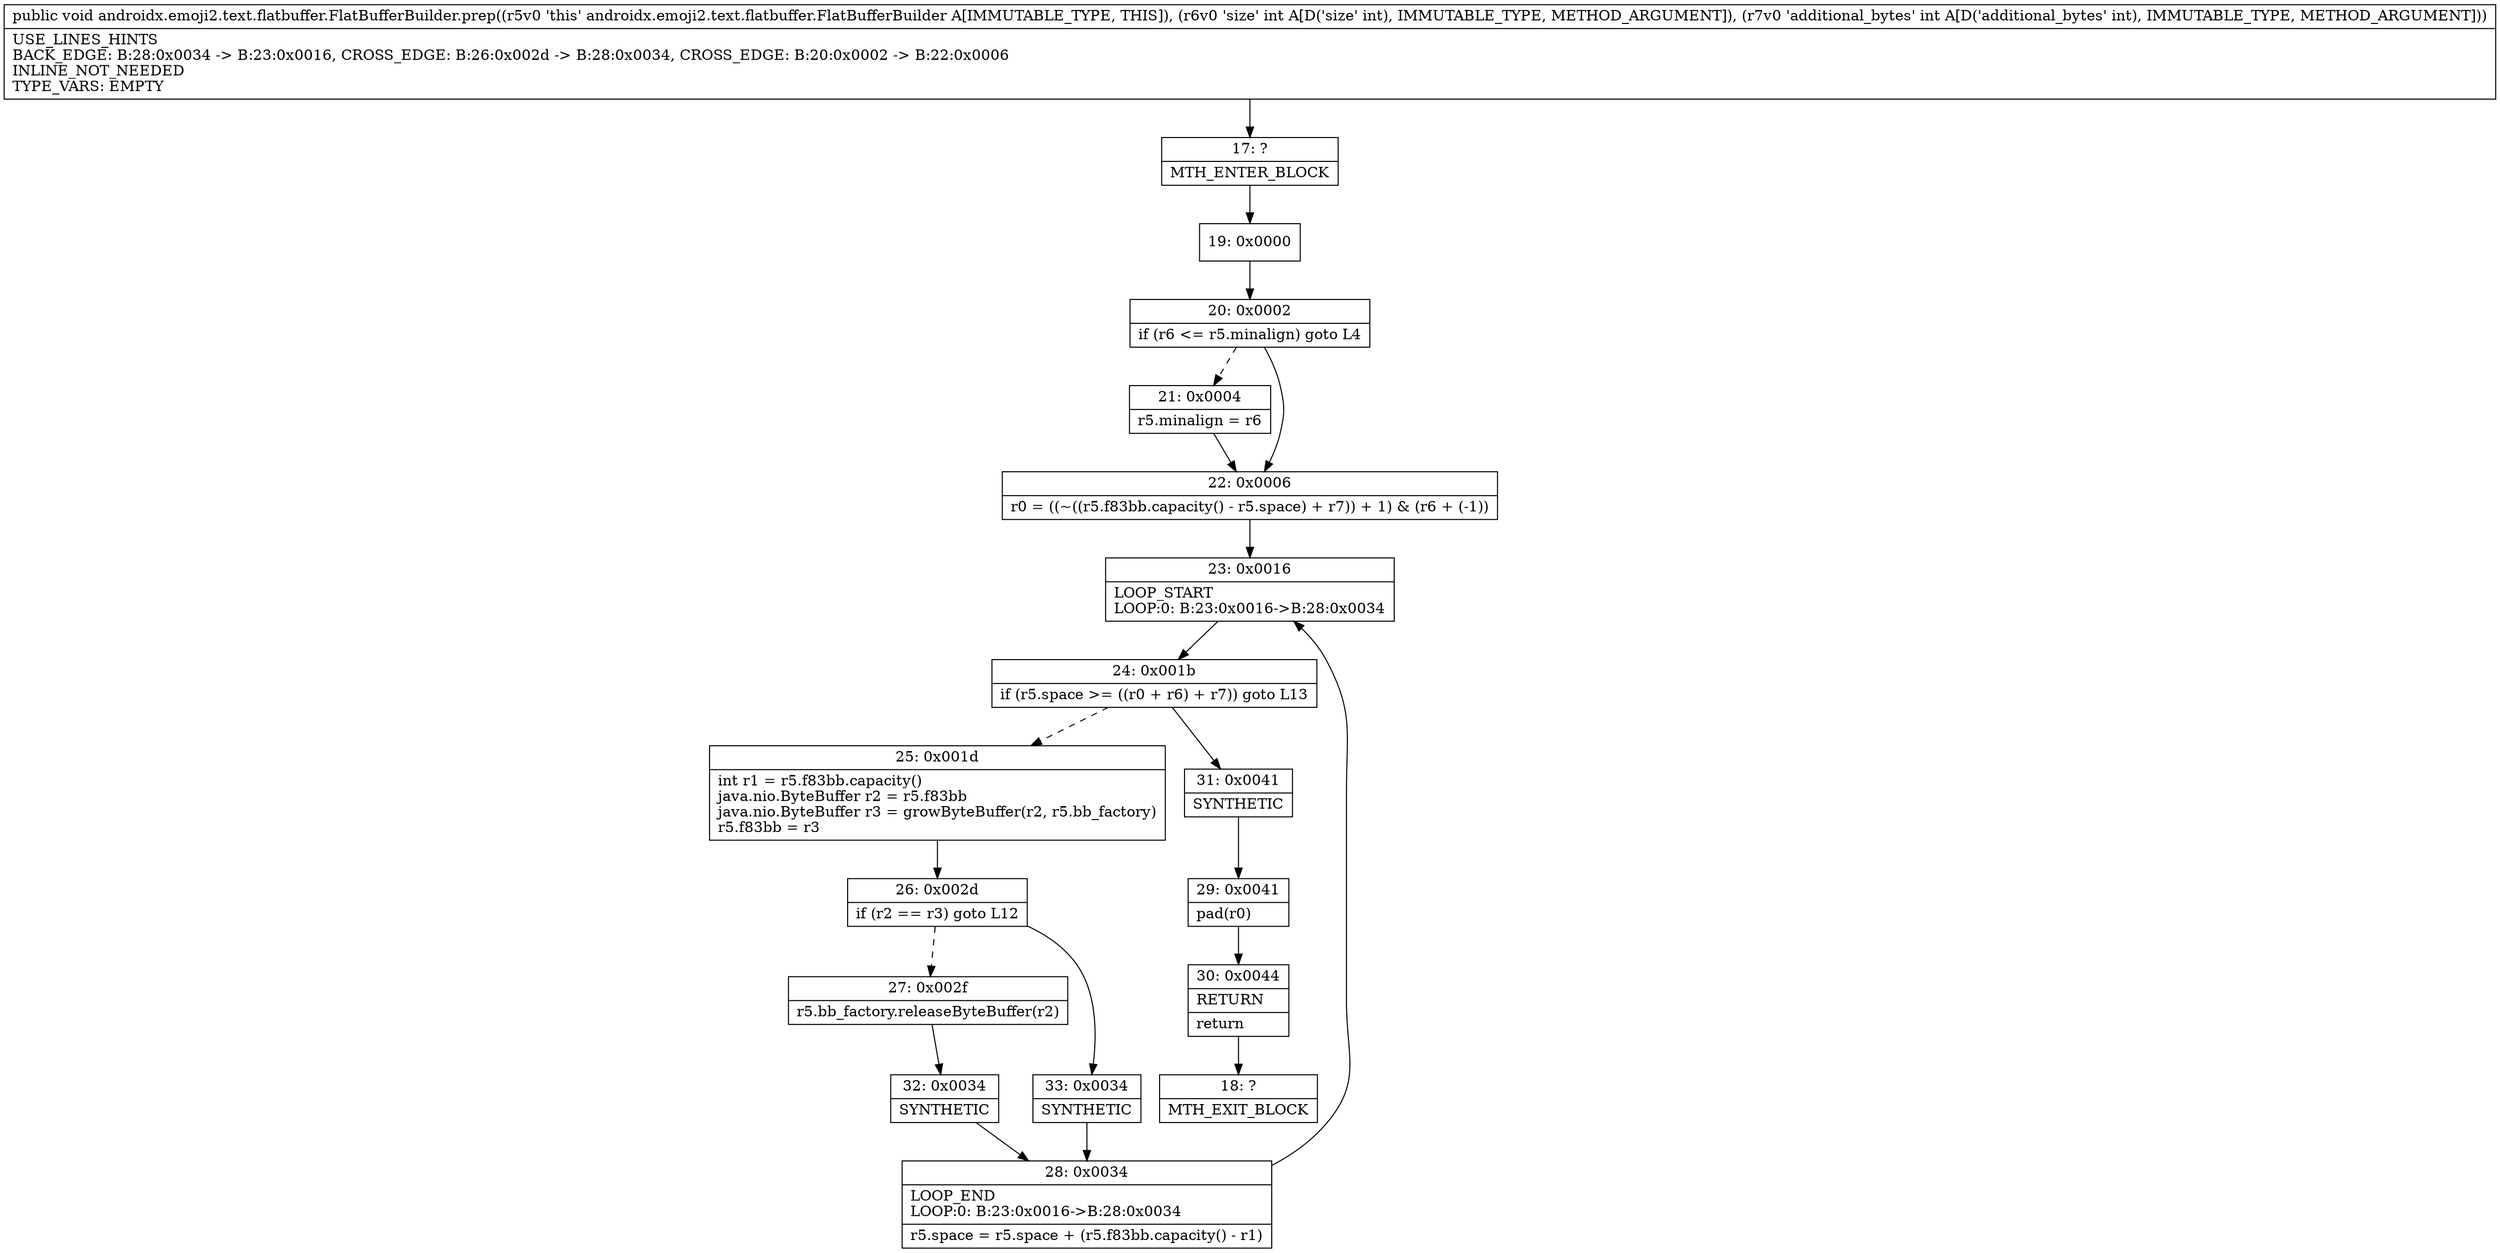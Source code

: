 digraph "CFG forandroidx.emoji2.text.flatbuffer.FlatBufferBuilder.prep(II)V" {
Node_17 [shape=record,label="{17\:\ ?|MTH_ENTER_BLOCK\l}"];
Node_19 [shape=record,label="{19\:\ 0x0000}"];
Node_20 [shape=record,label="{20\:\ 0x0002|if (r6 \<= r5.minalign) goto L4\l}"];
Node_21 [shape=record,label="{21\:\ 0x0004|r5.minalign = r6\l}"];
Node_22 [shape=record,label="{22\:\ 0x0006|r0 = ((~((r5.f83bb.capacity() \- r5.space) + r7)) + 1) & (r6 + (\-1))\l}"];
Node_23 [shape=record,label="{23\:\ 0x0016|LOOP_START\lLOOP:0: B:23:0x0016\-\>B:28:0x0034\l}"];
Node_24 [shape=record,label="{24\:\ 0x001b|if (r5.space \>= ((r0 + r6) + r7)) goto L13\l}"];
Node_25 [shape=record,label="{25\:\ 0x001d|int r1 = r5.f83bb.capacity()\ljava.nio.ByteBuffer r2 = r5.f83bb\ljava.nio.ByteBuffer r3 = growByteBuffer(r2, r5.bb_factory)\lr5.f83bb = r3\l}"];
Node_26 [shape=record,label="{26\:\ 0x002d|if (r2 == r3) goto L12\l}"];
Node_27 [shape=record,label="{27\:\ 0x002f|r5.bb_factory.releaseByteBuffer(r2)\l}"];
Node_32 [shape=record,label="{32\:\ 0x0034|SYNTHETIC\l}"];
Node_28 [shape=record,label="{28\:\ 0x0034|LOOP_END\lLOOP:0: B:23:0x0016\-\>B:28:0x0034\l|r5.space = r5.space + (r5.f83bb.capacity() \- r1)\l}"];
Node_33 [shape=record,label="{33\:\ 0x0034|SYNTHETIC\l}"];
Node_31 [shape=record,label="{31\:\ 0x0041|SYNTHETIC\l}"];
Node_29 [shape=record,label="{29\:\ 0x0041|pad(r0)\l}"];
Node_30 [shape=record,label="{30\:\ 0x0044|RETURN\l|return\l}"];
Node_18 [shape=record,label="{18\:\ ?|MTH_EXIT_BLOCK\l}"];
MethodNode[shape=record,label="{public void androidx.emoji2.text.flatbuffer.FlatBufferBuilder.prep((r5v0 'this' androidx.emoji2.text.flatbuffer.FlatBufferBuilder A[IMMUTABLE_TYPE, THIS]), (r6v0 'size' int A[D('size' int), IMMUTABLE_TYPE, METHOD_ARGUMENT]), (r7v0 'additional_bytes' int A[D('additional_bytes' int), IMMUTABLE_TYPE, METHOD_ARGUMENT]))  | USE_LINES_HINTS\lBACK_EDGE: B:28:0x0034 \-\> B:23:0x0016, CROSS_EDGE: B:26:0x002d \-\> B:28:0x0034, CROSS_EDGE: B:20:0x0002 \-\> B:22:0x0006\lINLINE_NOT_NEEDED\lTYPE_VARS: EMPTY\l}"];
MethodNode -> Node_17;Node_17 -> Node_19;
Node_19 -> Node_20;
Node_20 -> Node_21[style=dashed];
Node_20 -> Node_22;
Node_21 -> Node_22;
Node_22 -> Node_23;
Node_23 -> Node_24;
Node_24 -> Node_25[style=dashed];
Node_24 -> Node_31;
Node_25 -> Node_26;
Node_26 -> Node_27[style=dashed];
Node_26 -> Node_33;
Node_27 -> Node_32;
Node_32 -> Node_28;
Node_28 -> Node_23;
Node_33 -> Node_28;
Node_31 -> Node_29;
Node_29 -> Node_30;
Node_30 -> Node_18;
}

